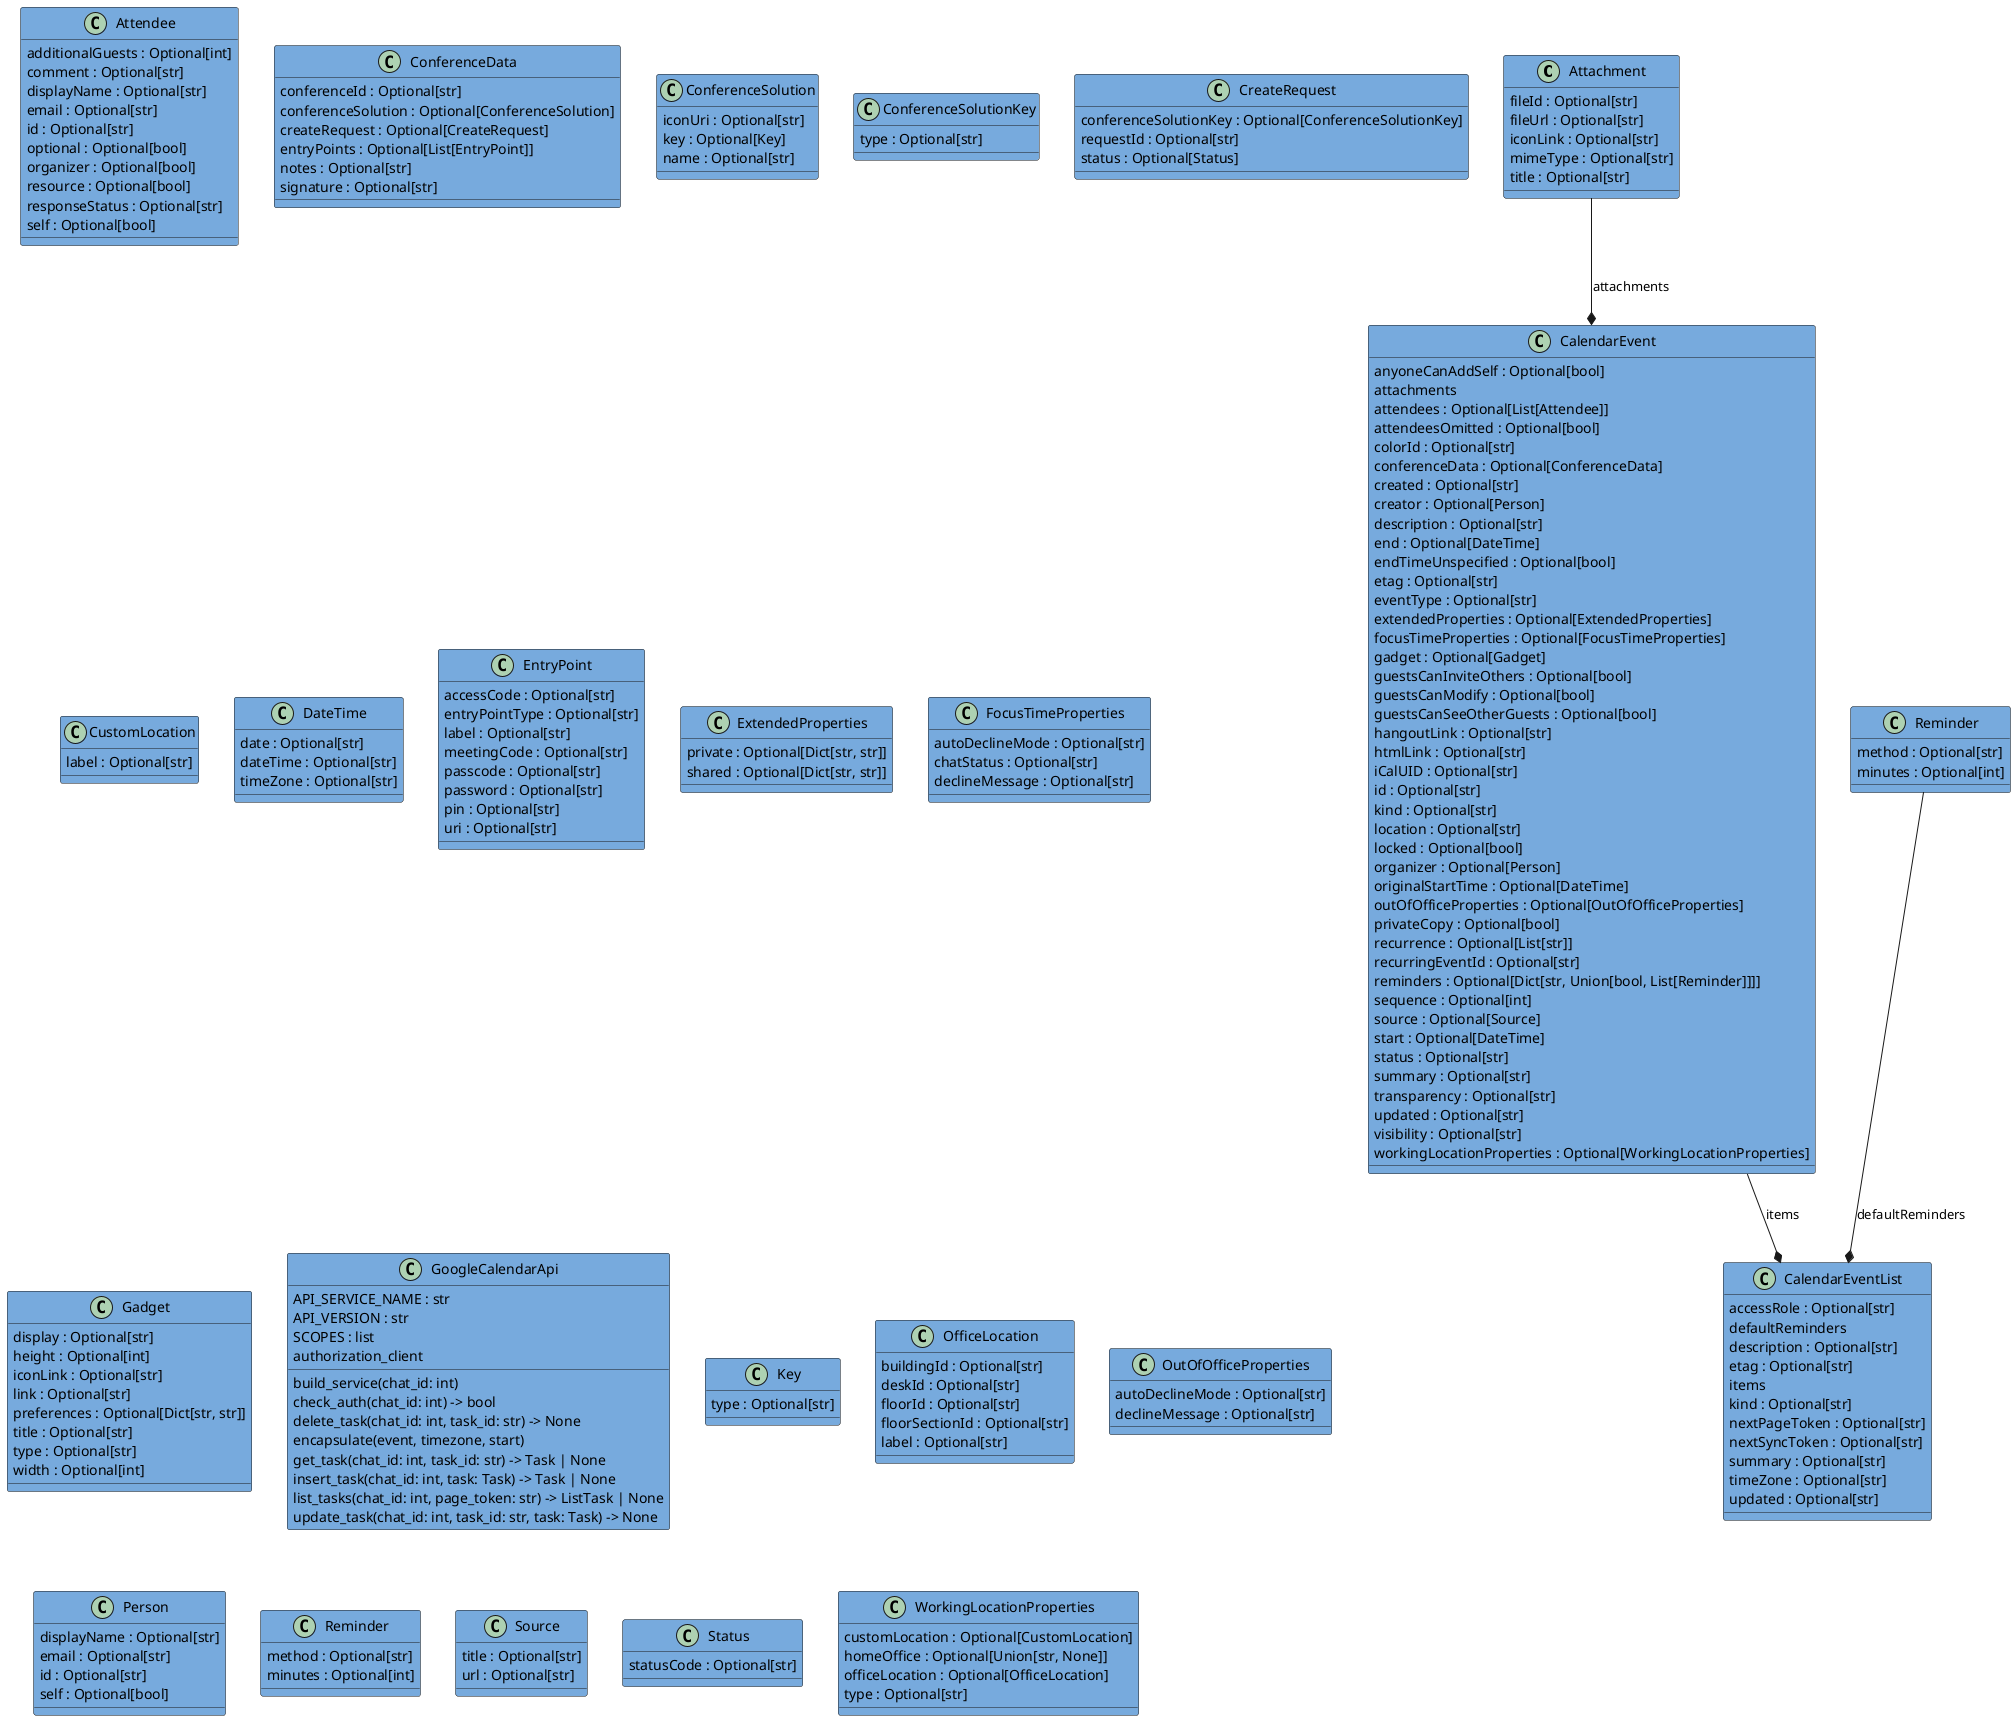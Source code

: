 @startuml classes_google_calendar
set namespaceSeparator none
class "Attachment" as SmartNoteAssistant.pkg.google_calendar_api.model.CalendarEvent.Attachment #77AADD {
  fileId : Optional[str]
  fileUrl : Optional[str]
  iconLink : Optional[str]
  mimeType : Optional[str]
  title : Optional[str]
}
class "Attendee" as SmartNoteAssistant.pkg.google_calendar_api.model.CalendarEvent.Attendee #77AADD {
  additionalGuests : Optional[int]
  comment : Optional[str]
  displayName : Optional[str]
  email : Optional[str]
  id : Optional[str]
  optional : Optional[bool]
  organizer : Optional[bool]
  resource : Optional[bool]
  responseStatus : Optional[str]
  self : Optional[bool]
}
class "CalendarEvent" as SmartNoteAssistant.pkg.google_calendar_api.model.CalendarEvent #77AADD {
  anyoneCanAddSelf : Optional[bool]
  attachments
  attendees : Optional[List[Attendee]]
  attendeesOmitted : Optional[bool]
  colorId : Optional[str]
  conferenceData : Optional[ConferenceData]
  created : Optional[str]
  creator : Optional[Person]
  description : Optional[str]
  end : Optional[DateTime]
  endTimeUnspecified : Optional[bool]
  etag : Optional[str]
  eventType : Optional[str]
  extendedProperties : Optional[ExtendedProperties]
  focusTimeProperties : Optional[FocusTimeProperties]
  gadget : Optional[Gadget]
  guestsCanInviteOthers : Optional[bool]
  guestsCanModify : Optional[bool]
  guestsCanSeeOtherGuests : Optional[bool]
  hangoutLink : Optional[str]
  htmlLink : Optional[str]
  iCalUID : Optional[str]
  id : Optional[str]
  kind : Optional[str]
  location : Optional[str]
  locked : Optional[bool]
  organizer : Optional[Person]
  originalStartTime : Optional[DateTime]
  outOfOfficeProperties : Optional[OutOfOfficeProperties]
  privateCopy : Optional[bool]
  recurrence : Optional[List[str]]
  recurringEventId : Optional[str]
  reminders : Optional[Dict[str, Union[bool, List[Reminder]]]]
  sequence : Optional[int]
  source : Optional[Source]
  start : Optional[DateTime]
  status : Optional[str]
  summary : Optional[str]
  transparency : Optional[str]
  updated : Optional[str]
  visibility : Optional[str]
  workingLocationProperties : Optional[WorkingLocationProperties]
}
class "CalendarEventList" as SmartNoteAssistant.pkg.google_calendar_api.model.CalendarEventList #77AADD {
  accessRole : Optional[str]
  defaultReminders
  description : Optional[str]
  etag : Optional[str]
  items
  kind : Optional[str]
  nextPageToken : Optional[str]
  nextSyncToken : Optional[str]
  summary : Optional[str]
  timeZone : Optional[str]
  updated : Optional[str]
}
class "ConferenceData" as SmartNoteAssistant.pkg.google_calendar_api.model.CalendarEvent.ConferenceData #77AADD {
  conferenceId : Optional[str]
  conferenceSolution : Optional[ConferenceSolution]
  createRequest : Optional[CreateRequest]
  entryPoints : Optional[List[EntryPoint]]
  notes : Optional[str]
  signature : Optional[str]
}
class "ConferenceSolution" as SmartNoteAssistant.pkg.google_calendar_api.model.CalendarEvent.ConferenceData.ConferenceSolution #77AADD {
  iconUri : Optional[str]
  key : Optional[Key]
  name : Optional[str]
}
class "ConferenceSolutionKey" as SmartNoteAssistant.pkg.google_calendar_api.model.CalendarEvent.ConferenceData.CreateRequest.ConferenceSolutionKey #77AADD {
  type : Optional[str]
}
class "CreateRequest" as SmartNoteAssistant.pkg.google_calendar_api.model.CalendarEvent.ConferenceData.CreateRequest #77AADD {
  conferenceSolutionKey : Optional[ConferenceSolutionKey]
  requestId : Optional[str]
  status : Optional[Status]
}
class "CustomLocation" as SmartNoteAssistant.pkg.google_calendar_api.model.CalendarEvent.WorkingLocationProperties.CustomLocation #77AADD {
  label : Optional[str]
}
class "DateTime" as SmartNoteAssistant.pkg.google_calendar_api.model.CalendarEvent.DateTime #77AADD {
  date : Optional[str]
  dateTime : Optional[str]
  timeZone : Optional[str]
}
class "EntryPoint" as SmartNoteAssistant.pkg.google_calendar_api.model.CalendarEvent.ConferenceData.EntryPoint #77AADD {
  accessCode : Optional[str]
  entryPointType : Optional[str]
  label : Optional[str]
  meetingCode : Optional[str]
  passcode : Optional[str]
  password : Optional[str]
  pin : Optional[str]
  uri : Optional[str]
}
class "ExtendedProperties" as SmartNoteAssistant.pkg.google_calendar_api.model.CalendarEvent.ExtendedProperties #77AADD {
  private : Optional[Dict[str, str]]
  shared : Optional[Dict[str, str]]
}
class "FocusTimeProperties" as SmartNoteAssistant.pkg.google_calendar_api.model.CalendarEvent.FocusTimeProperties #77AADD {
  autoDeclineMode : Optional[str]
  chatStatus : Optional[str]
  declineMessage : Optional[str]
}
class "Gadget" as SmartNoteAssistant.pkg.google_calendar_api.model.CalendarEvent.Gadget #77AADD {
  display : Optional[str]
  height : Optional[int]
  iconLink : Optional[str]
  link : Optional[str]
  preferences : Optional[Dict[str, str]]
  title : Optional[str]
  type : Optional[str]
  width : Optional[int]
}
class "GoogleCalendarApi" as SmartNoteAssistant.pkg.google_calendar_api.client.GoogleCalendarApi #77AADD {
  API_SERVICE_NAME : str
  API_VERSION : str
  SCOPES : list
  authorization_client
  build_service(chat_id: int)
  check_auth(chat_id: int) -> bool
  delete_task(chat_id: int, task_id: str) -> None
  encapsulate(event, timezone, start)
  get_task(chat_id: int, task_id: str) -> Task | None
  insert_task(chat_id: int, task: Task) -> Task | None
  list_tasks(chat_id: int, page_token: str) -> ListTask | None
  update_task(chat_id: int, task_id: str, task: Task) -> None
}
class "Key" as SmartNoteAssistant.pkg.google_calendar_api.model.CalendarEvent.ConferenceData.ConferenceSolution.Key #77AADD {
  type : Optional[str]
}
class "OfficeLocation" as SmartNoteAssistant.pkg.google_calendar_api.model.CalendarEvent.WorkingLocationProperties.OfficeLocation #77AADD {
  buildingId : Optional[str]
  deskId : Optional[str]
  floorId : Optional[str]
  floorSectionId : Optional[str]
  label : Optional[str]
}
class "OutOfOfficeProperties" as SmartNoteAssistant.pkg.google_calendar_api.model.CalendarEvent.OutOfOfficeProperties #77AADD {
  autoDeclineMode : Optional[str]
  declineMessage : Optional[str]
}
class "Person" as SmartNoteAssistant.pkg.google_calendar_api.model.CalendarEvent.Person #77AADD {
  displayName : Optional[str]
  email : Optional[str]
  id : Optional[str]
  self : Optional[bool]
}
class "Reminder" as SmartNoteAssistant.pkg.google_calendar_api.model.CalendarEvent.Reminder #77AADD {
  method : Optional[str]
  minutes : Optional[int]
}
class "Reminder" as SmartNoteAssistant.pkg.google_calendar_api.model.CalendarEventList.Reminder #77AADD {
  method : Optional[str]
  minutes : Optional[int]
}
class "Source" as SmartNoteAssistant.pkg.google_calendar_api.model.CalendarEvent.Source #77AADD {
  title : Optional[str]
  url : Optional[str]
}
class "Status" as SmartNoteAssistant.pkg.google_calendar_api.model.CalendarEvent.ConferenceData.CreateRequest.Status #77AADD {
  statusCode : Optional[str]
}
class "WorkingLocationProperties" as SmartNoteAssistant.pkg.google_calendar_api.model.CalendarEvent.WorkingLocationProperties #77AADD {
  customLocation : Optional[CustomLocation]
  homeOffice : Optional[Union[str, None]]
  officeLocation : Optional[OfficeLocation]
  type : Optional[str]
}
SmartNoteAssistant.pkg.google_calendar_api.model.CalendarEvent --* SmartNoteAssistant.pkg.google_calendar_api.model.CalendarEventList : items
SmartNoteAssistant.pkg.google_calendar_api.model.CalendarEvent.Attachment --* SmartNoteAssistant.pkg.google_calendar_api.model.CalendarEvent : attachments
SmartNoteAssistant.pkg.google_calendar_api.model.CalendarEventList.Reminder --* SmartNoteAssistant.pkg.google_calendar_api.model.CalendarEventList : defaultReminders
@enduml
